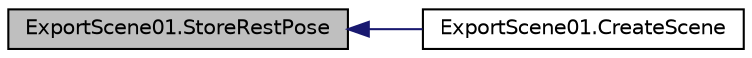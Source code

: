 digraph "ExportScene01.StoreRestPose"
{
  edge [fontname="Helvetica",fontsize="10",labelfontname="Helvetica",labelfontsize="10"];
  node [fontname="Helvetica",fontsize="10",shape=record];
  rankdir="LR";
  Node30 [label="ExportScene01.StoreRestPose",height=0.2,width=0.4,color="black", fillcolor="grey75", style="filled", fontcolor="black"];
  Node30 -> Node31 [dir="back",color="midnightblue",fontsize="10",style="solid"];
  Node31 [label="ExportScene01.CreateScene",height=0.2,width=0.4,color="black", fillcolor="white", style="filled",URL="$namespace_export_scene01.html#a405c93947107b07b27cb80d3c4712ef1"];
}
